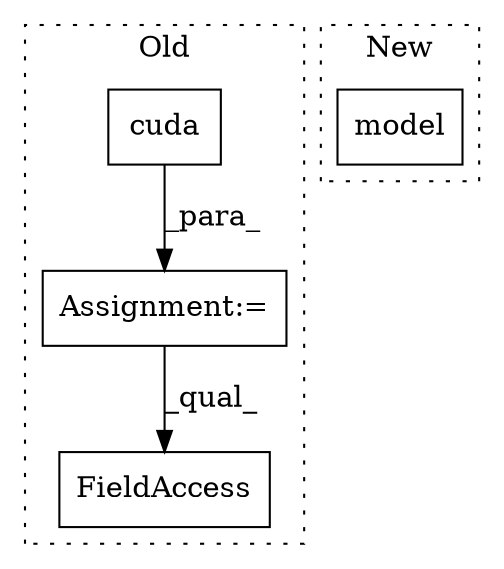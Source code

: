 digraph G {
subgraph cluster0 {
1 [label="cuda" a="32" s="2336,2394" l="5,1" shape="box"];
3 [label="FieldAccess" a="22" s="2496" l="8" shape="box"];
4 [label="Assignment:=" a="7" s="2330" l="1" shape="box"];
label = "Old";
style="dotted";
}
subgraph cluster1 {
2 [label="model" a="32" s="3332,3342" l="6,1" shape="box"];
label = "New";
style="dotted";
}
1 -> 4 [label="_para_"];
4 -> 3 [label="_qual_"];
}